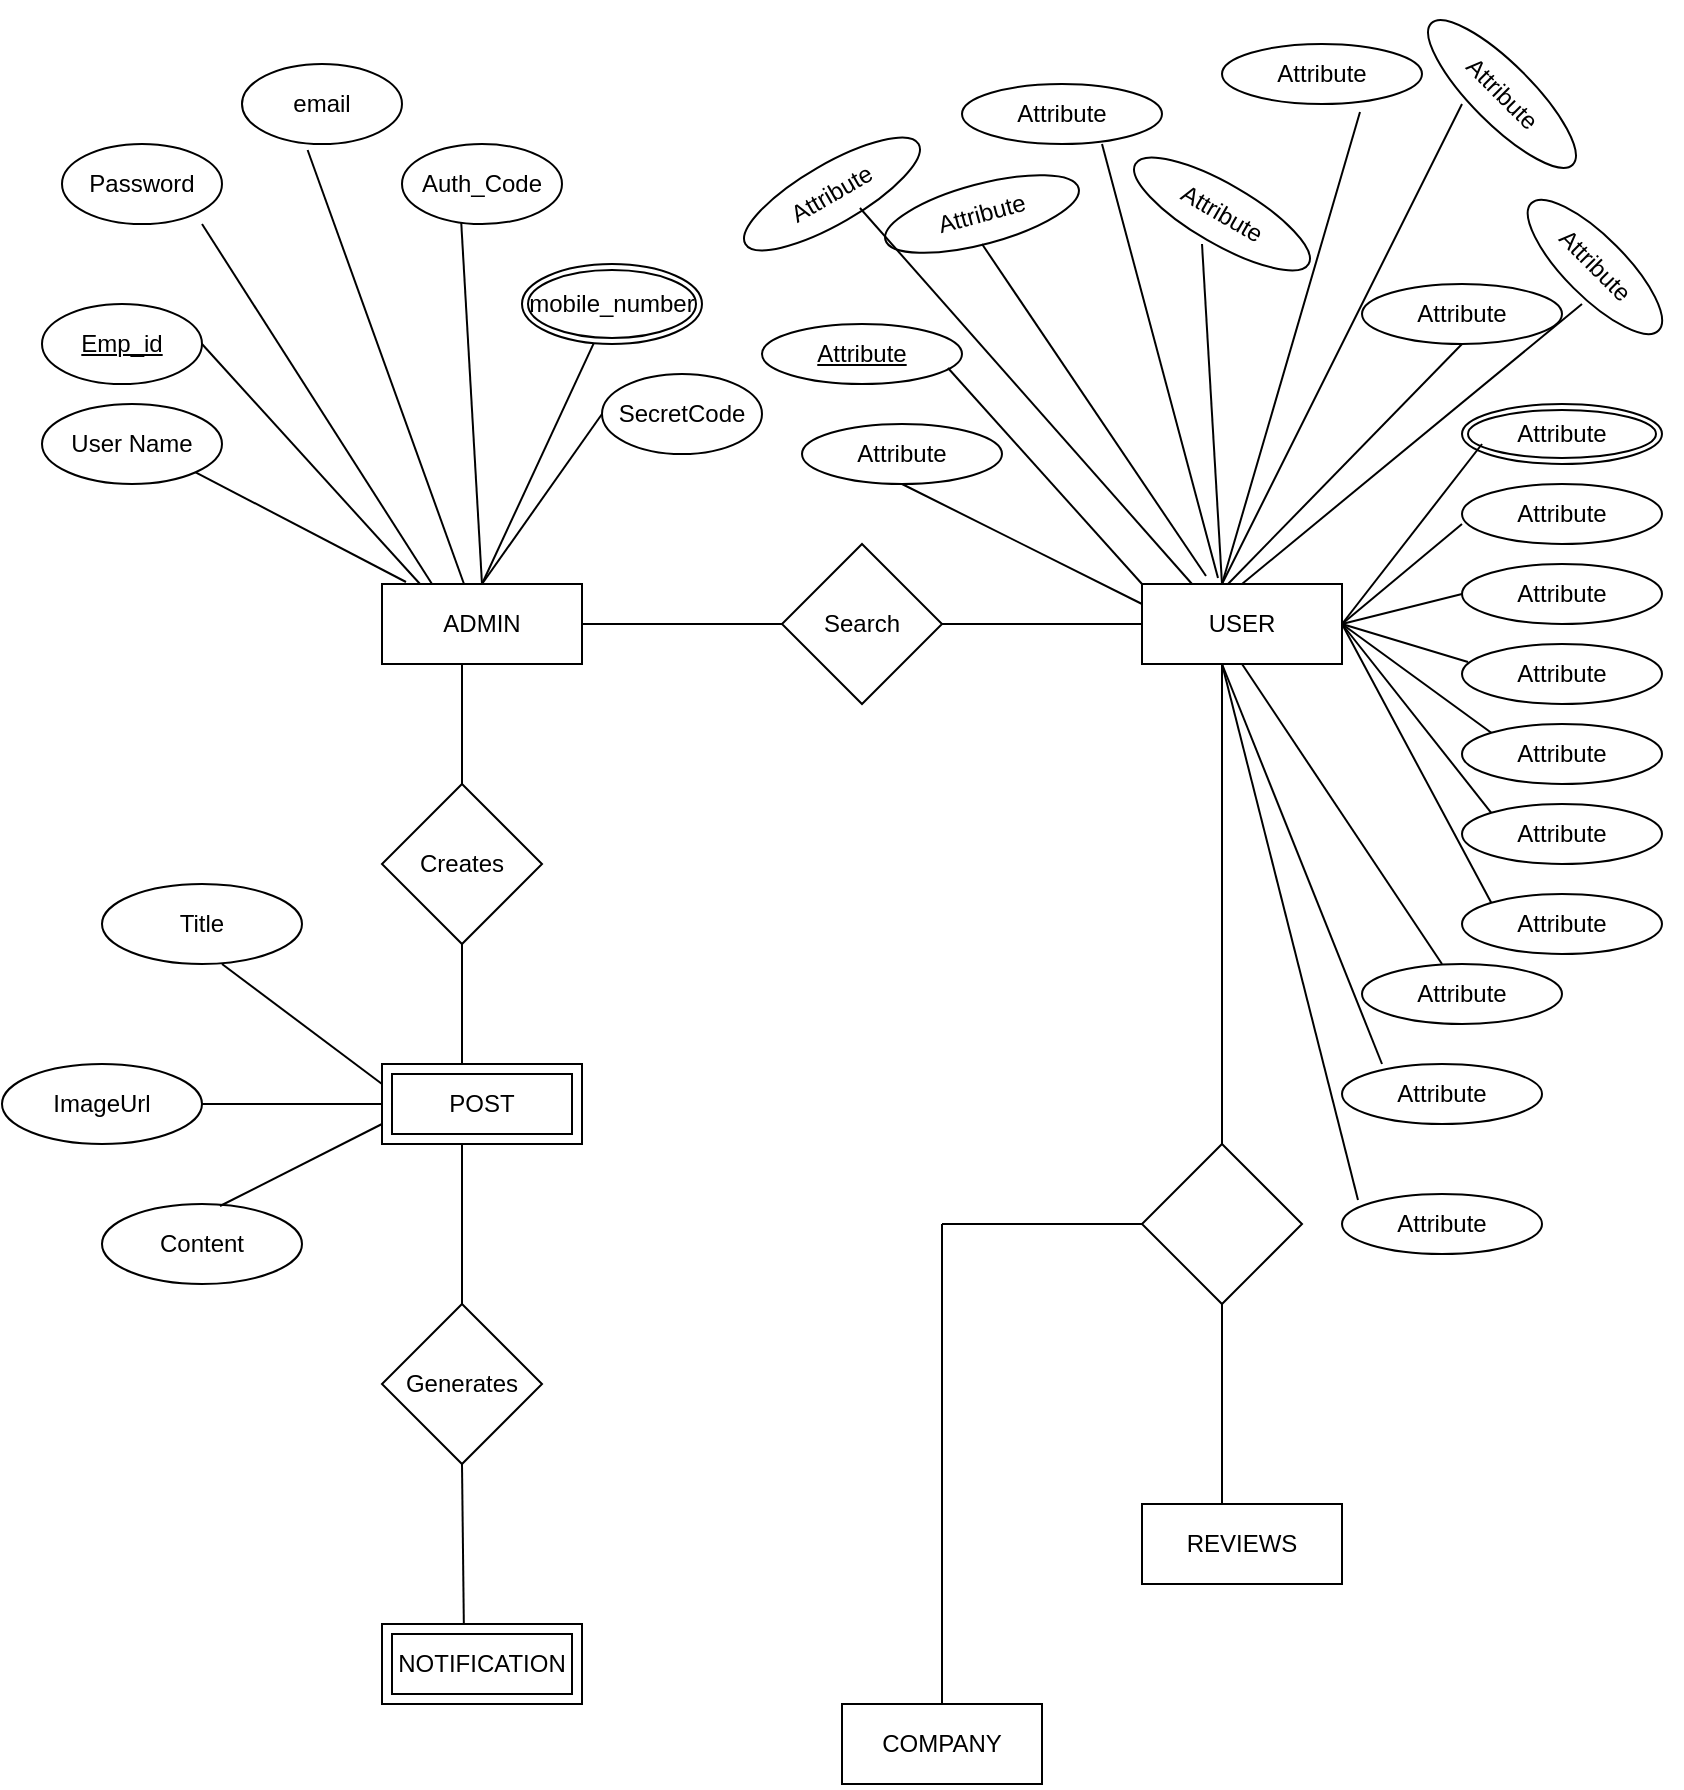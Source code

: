 <mxfile version="24.3.0" type="github">
  <diagram name="Page-1" id="y8K_2TDlx9KxpsvcIdv2">
    <mxGraphModel dx="880" dy="468" grid="1" gridSize="10" guides="1" tooltips="1" connect="1" arrows="1" fold="1" page="1" pageScale="1" pageWidth="850" pageHeight="1100" math="0" shadow="0">
      <root>
        <mxCell id="0" />
        <mxCell id="1" parent="0" />
        <mxCell id="vqSNUfQx1HbZ6akZTjns-1" value="ADMIN" style="whiteSpace=wrap;html=1;align=center;" vertex="1" parent="1">
          <mxGeometry x="200" y="320" width="100" height="40" as="geometry" />
        </mxCell>
        <mxCell id="vqSNUfQx1HbZ6akZTjns-5" value="USER" style="whiteSpace=wrap;html=1;align=center;" vertex="1" parent="1">
          <mxGeometry x="580" y="320" width="100" height="40" as="geometry" />
        </mxCell>
        <mxCell id="vqSNUfQx1HbZ6akZTjns-7" value="Password" style="ellipse;whiteSpace=wrap;html=1;align=center;" vertex="1" parent="1">
          <mxGeometry x="40" y="100" width="80" height="40" as="geometry" />
        </mxCell>
        <mxCell id="vqSNUfQx1HbZ6akZTjns-8" value="Emp_id" style="ellipse;whiteSpace=wrap;html=1;align=center;fontStyle=4;" vertex="1" parent="1">
          <mxGeometry x="30" y="180" width="80" height="40" as="geometry" />
        </mxCell>
        <mxCell id="vqSNUfQx1HbZ6akZTjns-9" value="email" style="ellipse;whiteSpace=wrap;html=1;align=center;" vertex="1" parent="1">
          <mxGeometry x="130" y="60" width="80" height="40" as="geometry" />
        </mxCell>
        <mxCell id="vqSNUfQx1HbZ6akZTjns-10" value="mobile_number" style="ellipse;shape=doubleEllipse;margin=3;whiteSpace=wrap;html=1;align=center;" vertex="1" parent="1">
          <mxGeometry x="270" y="160" width="90" height="40" as="geometry" />
        </mxCell>
        <mxCell id="vqSNUfQx1HbZ6akZTjns-11" value="Auth_Code" style="ellipse;whiteSpace=wrap;html=1;align=center;" vertex="1" parent="1">
          <mxGeometry x="210" y="100" width="80" height="40" as="geometry" />
        </mxCell>
        <mxCell id="vqSNUfQx1HbZ6akZTjns-12" value="User Name" style="ellipse;whiteSpace=wrap;html=1;align=center;" vertex="1" parent="1">
          <mxGeometry x="30" y="230" width="90" height="40" as="geometry" />
        </mxCell>
        <mxCell id="vqSNUfQx1HbZ6akZTjns-13" value="SecretCode" style="ellipse;whiteSpace=wrap;html=1;align=center;" vertex="1" parent="1">
          <mxGeometry x="310" y="215" width="80" height="40" as="geometry" />
        </mxCell>
        <mxCell id="vqSNUfQx1HbZ6akZTjns-15" value="" style="endArrow=none;html=1;rounded=0;exitX=0.25;exitY=0;exitDx=0;exitDy=0;" edge="1" parent="1" source="vqSNUfQx1HbZ6akZTjns-1">
          <mxGeometry width="50" height="50" relative="1" as="geometry">
            <mxPoint x="60" y="190" as="sourcePoint" />
            <mxPoint x="110" y="140" as="targetPoint" />
          </mxGeometry>
        </mxCell>
        <mxCell id="vqSNUfQx1HbZ6akZTjns-16" value="" style="endArrow=none;html=1;rounded=0;entryX=0.41;entryY=1.075;entryDx=0;entryDy=0;entryPerimeter=0;" edge="1" parent="1" target="vqSNUfQx1HbZ6akZTjns-9">
          <mxGeometry width="50" height="50" relative="1" as="geometry">
            <mxPoint x="241" y="320" as="sourcePoint" />
            <mxPoint x="220" y="160" as="targetPoint" />
          </mxGeometry>
        </mxCell>
        <mxCell id="vqSNUfQx1HbZ6akZTjns-17" value="" style="endArrow=none;html=1;rounded=0;exitX=0.19;exitY=0;exitDx=0;exitDy=0;exitPerimeter=0;" edge="1" parent="1" source="vqSNUfQx1HbZ6akZTjns-1">
          <mxGeometry width="50" height="50" relative="1" as="geometry">
            <mxPoint x="60" y="250" as="sourcePoint" />
            <mxPoint x="110" y="200" as="targetPoint" />
          </mxGeometry>
        </mxCell>
        <mxCell id="vqSNUfQx1HbZ6akZTjns-19" value="" style="endArrow=none;html=1;rounded=0;" edge="1" parent="1" target="vqSNUfQx1HbZ6akZTjns-10">
          <mxGeometry width="50" height="50" relative="1" as="geometry">
            <mxPoint x="250" y="320" as="sourcePoint" />
            <mxPoint x="300" y="270" as="targetPoint" />
          </mxGeometry>
        </mxCell>
        <mxCell id="vqSNUfQx1HbZ6akZTjns-20" value="" style="endArrow=none;html=1;rounded=0;entryX=0;entryY=0.5;entryDx=0;entryDy=0;" edge="1" parent="1" target="vqSNUfQx1HbZ6akZTjns-13">
          <mxGeometry width="50" height="50" relative="1" as="geometry">
            <mxPoint x="250" y="320" as="sourcePoint" />
            <mxPoint x="310" y="270" as="targetPoint" />
          </mxGeometry>
        </mxCell>
        <mxCell id="vqSNUfQx1HbZ6akZTjns-21" value="" style="endArrow=none;html=1;rounded=0;exitX=0.12;exitY=-0.025;exitDx=0;exitDy=0;exitPerimeter=0;entryX=1;entryY=1;entryDx=0;entryDy=0;" edge="1" parent="1" source="vqSNUfQx1HbZ6akZTjns-1" target="vqSNUfQx1HbZ6akZTjns-12">
          <mxGeometry width="50" height="50" relative="1" as="geometry">
            <mxPoint x="80" y="340" as="sourcePoint" />
            <mxPoint x="130" y="290" as="targetPoint" />
          </mxGeometry>
        </mxCell>
        <mxCell id="vqSNUfQx1HbZ6akZTjns-22" value="" style="endArrow=none;html=1;rounded=0;exitX=0.37;exitY=0.975;exitDx=0;exitDy=0;exitPerimeter=0;" edge="1" parent="1" source="vqSNUfQx1HbZ6akZTjns-11">
          <mxGeometry width="50" height="50" relative="1" as="geometry">
            <mxPoint x="190" y="370" as="sourcePoint" />
            <mxPoint x="250" y="320" as="targetPoint" />
          </mxGeometry>
        </mxCell>
        <mxCell id="vqSNUfQx1HbZ6akZTjns-23" value="Search" style="rhombus;whiteSpace=wrap;html=1;" vertex="1" parent="1">
          <mxGeometry x="400" y="300" width="80" height="80" as="geometry" />
        </mxCell>
        <mxCell id="vqSNUfQx1HbZ6akZTjns-24" value="" style="endArrow=none;html=1;rounded=0;exitX=1;exitY=0.5;exitDx=0;exitDy=0;" edge="1" parent="1" source="vqSNUfQx1HbZ6akZTjns-1">
          <mxGeometry width="50" height="50" relative="1" as="geometry">
            <mxPoint x="350" y="390" as="sourcePoint" />
            <mxPoint x="400" y="340" as="targetPoint" />
          </mxGeometry>
        </mxCell>
        <mxCell id="vqSNUfQx1HbZ6akZTjns-25" value="" style="endArrow=none;html=1;rounded=0;entryX=0;entryY=0.5;entryDx=0;entryDy=0;" edge="1" parent="1" target="vqSNUfQx1HbZ6akZTjns-5">
          <mxGeometry width="50" height="50" relative="1" as="geometry">
            <mxPoint x="480" y="340" as="sourcePoint" />
            <mxPoint x="530" y="290" as="targetPoint" />
          </mxGeometry>
        </mxCell>
        <mxCell id="vqSNUfQx1HbZ6akZTjns-26" value="Creates" style="rhombus;whiteSpace=wrap;html=1;" vertex="1" parent="1">
          <mxGeometry x="200" y="420" width="80" height="80" as="geometry" />
        </mxCell>
        <mxCell id="vqSNUfQx1HbZ6akZTjns-27" value="" style="endArrow=none;html=1;rounded=0;exitX=0.5;exitY=0;exitDx=0;exitDy=0;" edge="1" parent="1" source="vqSNUfQx1HbZ6akZTjns-26">
          <mxGeometry width="50" height="50" relative="1" as="geometry">
            <mxPoint x="190" y="410" as="sourcePoint" />
            <mxPoint x="240" y="360" as="targetPoint" />
          </mxGeometry>
        </mxCell>
        <mxCell id="vqSNUfQx1HbZ6akZTjns-28" value="" style="endArrow=none;html=1;rounded=0;" edge="1" parent="1">
          <mxGeometry width="50" height="50" relative="1" as="geometry">
            <mxPoint x="240" y="560" as="sourcePoint" />
            <mxPoint x="240" y="500" as="targetPoint" />
          </mxGeometry>
        </mxCell>
        <mxCell id="vqSNUfQx1HbZ6akZTjns-29" value="Generates" style="rhombus;whiteSpace=wrap;html=1;" vertex="1" parent="1">
          <mxGeometry x="200" y="680" width="80" height="80" as="geometry" />
        </mxCell>
        <mxCell id="vqSNUfQx1HbZ6akZTjns-30" value="" style="endArrow=none;html=1;rounded=0;exitX=0.5;exitY=0;exitDx=0;exitDy=0;" edge="1" parent="1" source="vqSNUfQx1HbZ6akZTjns-29">
          <mxGeometry width="50" height="50" relative="1" as="geometry">
            <mxPoint x="190" y="650" as="sourcePoint" />
            <mxPoint x="240" y="600" as="targetPoint" />
          </mxGeometry>
        </mxCell>
        <mxCell id="vqSNUfQx1HbZ6akZTjns-31" value="" style="endArrow=none;html=1;rounded=0;exitX=0.41;exitY=-0.075;exitDx=0;exitDy=0;exitPerimeter=0;" edge="1" parent="1">
          <mxGeometry width="50" height="50" relative="1" as="geometry">
            <mxPoint x="241" y="847" as="sourcePoint" />
            <mxPoint x="240" y="760" as="targetPoint" />
          </mxGeometry>
        </mxCell>
        <mxCell id="vqSNUfQx1HbZ6akZTjns-32" value="POST" style="shape=ext;margin=3;double=1;whiteSpace=wrap;html=1;align=center;" vertex="1" parent="1">
          <mxGeometry x="200" y="560" width="100" height="40" as="geometry" />
        </mxCell>
        <mxCell id="vqSNUfQx1HbZ6akZTjns-33" value="NOTIFICATION" style="shape=ext;margin=3;double=1;whiteSpace=wrap;html=1;align=center;" vertex="1" parent="1">
          <mxGeometry x="200" y="840" width="100" height="40" as="geometry" />
        </mxCell>
        <mxCell id="vqSNUfQx1HbZ6akZTjns-34" value="Title" style="ellipse;whiteSpace=wrap;html=1;align=center;" vertex="1" parent="1">
          <mxGeometry x="60" y="470" width="100" height="40" as="geometry" />
        </mxCell>
        <mxCell id="vqSNUfQx1HbZ6akZTjns-35" value="ImageUrl" style="ellipse;whiteSpace=wrap;html=1;align=center;" vertex="1" parent="1">
          <mxGeometry x="10" y="560" width="100" height="40" as="geometry" />
        </mxCell>
        <mxCell id="vqSNUfQx1HbZ6akZTjns-36" value="Content" style="ellipse;whiteSpace=wrap;html=1;align=center;" vertex="1" parent="1">
          <mxGeometry x="60" y="630" width="100" height="40" as="geometry" />
        </mxCell>
        <mxCell id="vqSNUfQx1HbZ6akZTjns-37" value="" style="endArrow=none;html=1;rounded=0;exitX=0;exitY=0.25;exitDx=0;exitDy=0;" edge="1" parent="1" source="vqSNUfQx1HbZ6akZTjns-32">
          <mxGeometry width="50" height="50" relative="1" as="geometry">
            <mxPoint x="70" y="560" as="sourcePoint" />
            <mxPoint x="120" y="510" as="targetPoint" />
          </mxGeometry>
        </mxCell>
        <mxCell id="vqSNUfQx1HbZ6akZTjns-38" value="" style="endArrow=none;html=1;rounded=0;exitX=1;exitY=0.5;exitDx=0;exitDy=0;" edge="1" parent="1" source="vqSNUfQx1HbZ6akZTjns-35">
          <mxGeometry width="50" height="50" relative="1" as="geometry">
            <mxPoint x="100" y="590" as="sourcePoint" />
            <mxPoint x="200" y="580" as="targetPoint" />
          </mxGeometry>
        </mxCell>
        <mxCell id="vqSNUfQx1HbZ6akZTjns-40" value="" style="endArrow=none;html=1;rounded=0;exitX=0.59;exitY=0.025;exitDx=0;exitDy=0;exitPerimeter=0;" edge="1" parent="1" source="vqSNUfQx1HbZ6akZTjns-36">
          <mxGeometry width="50" height="50" relative="1" as="geometry">
            <mxPoint x="150" y="640" as="sourcePoint" />
            <mxPoint x="200" y="590" as="targetPoint" />
          </mxGeometry>
        </mxCell>
        <mxCell id="vqSNUfQx1HbZ6akZTjns-41" value="Attribute" style="ellipse;whiteSpace=wrap;html=1;align=center;" vertex="1" parent="1">
          <mxGeometry x="410" y="240" width="100" height="30" as="geometry" />
        </mxCell>
        <mxCell id="vqSNUfQx1HbZ6akZTjns-42" value="Attribute" style="ellipse;whiteSpace=wrap;html=1;align=center;fontStyle=4;" vertex="1" parent="1">
          <mxGeometry x="390" y="190" width="100" height="30" as="geometry" />
        </mxCell>
        <mxCell id="vqSNUfQx1HbZ6akZTjns-43" value="Attribute" style="ellipse;whiteSpace=wrap;html=1;align=center;rotation=-15;" vertex="1" parent="1">
          <mxGeometry x="450" y="120" width="100" height="30" as="geometry" />
        </mxCell>
        <mxCell id="vqSNUfQx1HbZ6akZTjns-44" value="Attribute" style="ellipse;whiteSpace=wrap;html=1;align=center;" vertex="1" parent="1">
          <mxGeometry x="620" y="50" width="100" height="30" as="geometry" />
        </mxCell>
        <mxCell id="vqSNUfQx1HbZ6akZTjns-46" value="Attribute" style="ellipse;whiteSpace=wrap;html=1;align=center;" vertex="1" parent="1">
          <mxGeometry x="690" y="170" width="100" height="30" as="geometry" />
        </mxCell>
        <mxCell id="vqSNUfQx1HbZ6akZTjns-47" value="Attribute" style="ellipse;shape=doubleEllipse;margin=3;whiteSpace=wrap;html=1;align=center;" vertex="1" parent="1">
          <mxGeometry x="740" y="230" width="100" height="30" as="geometry" />
        </mxCell>
        <mxCell id="vqSNUfQx1HbZ6akZTjns-48" value="Attribute" style="ellipse;whiteSpace=wrap;html=1;align=center;" vertex="1" parent="1">
          <mxGeometry x="740" y="270" width="100" height="30" as="geometry" />
        </mxCell>
        <mxCell id="vqSNUfQx1HbZ6akZTjns-49" value="Attribute" style="ellipse;whiteSpace=wrap;html=1;align=center;" vertex="1" parent="1">
          <mxGeometry x="740" y="310" width="100" height="30" as="geometry" />
        </mxCell>
        <mxCell id="vqSNUfQx1HbZ6akZTjns-50" value="Attribute" style="ellipse;whiteSpace=wrap;html=1;align=center;" vertex="1" parent="1">
          <mxGeometry x="740" y="350" width="100" height="30" as="geometry" />
        </mxCell>
        <mxCell id="vqSNUfQx1HbZ6akZTjns-51" value="Attribute" style="ellipse;whiteSpace=wrap;html=1;align=center;" vertex="1" parent="1">
          <mxGeometry x="690" y="510" width="100" height="30" as="geometry" />
        </mxCell>
        <mxCell id="vqSNUfQx1HbZ6akZTjns-52" value="Attribute" style="ellipse;whiteSpace=wrap;html=1;align=center;" vertex="1" parent="1">
          <mxGeometry x="740" y="475" width="100" height="30" as="geometry" />
        </mxCell>
        <mxCell id="vqSNUfQx1HbZ6akZTjns-53" value="Attribute" style="ellipse;whiteSpace=wrap;html=1;align=center;rotation=-30;" vertex="1" parent="1">
          <mxGeometry x="375" y="110" width="100" height="30" as="geometry" />
        </mxCell>
        <mxCell id="vqSNUfQx1HbZ6akZTjns-54" value="Attribute" style="ellipse;whiteSpace=wrap;html=1;align=center;" vertex="1" parent="1">
          <mxGeometry x="490" y="70" width="100" height="30" as="geometry" />
        </mxCell>
        <mxCell id="vqSNUfQx1HbZ6akZTjns-55" value="Attribute" style="ellipse;whiteSpace=wrap;html=1;align=center;" vertex="1" parent="1">
          <mxGeometry x="740" y="390" width="100" height="30" as="geometry" />
        </mxCell>
        <mxCell id="vqSNUfQx1HbZ6akZTjns-56" value="Attribute" style="ellipse;whiteSpace=wrap;html=1;align=center;" vertex="1" parent="1">
          <mxGeometry x="680" y="560" width="100" height="30" as="geometry" />
        </mxCell>
        <mxCell id="vqSNUfQx1HbZ6akZTjns-57" value="Attribute" style="ellipse;whiteSpace=wrap;html=1;align=center;" vertex="1" parent="1">
          <mxGeometry x="680" y="625" width="100" height="30" as="geometry" />
        </mxCell>
        <mxCell id="vqSNUfQx1HbZ6akZTjns-58" value="Attribute" style="ellipse;whiteSpace=wrap;html=1;align=center;" vertex="1" parent="1">
          <mxGeometry x="740" y="430" width="100" height="30" as="geometry" />
        </mxCell>
        <mxCell id="vqSNUfQx1HbZ6akZTjns-59" value="Attribute" style="ellipse;whiteSpace=wrap;html=1;align=center;rotation=30;" vertex="1" parent="1">
          <mxGeometry x="570" y="120" width="100" height="30" as="geometry" />
        </mxCell>
        <mxCell id="vqSNUfQx1HbZ6akZTjns-60" value="Attribute" style="ellipse;whiteSpace=wrap;html=1;align=center;rotation=45;" vertex="1" parent="1">
          <mxGeometry x="761.46" y="146.46" width="90" height="30" as="geometry" />
        </mxCell>
        <mxCell id="vqSNUfQx1HbZ6akZTjns-61" value="" style="endArrow=none;html=1;rounded=0;exitX=0;exitY=0.25;exitDx=0;exitDy=0;" edge="1" parent="1" source="vqSNUfQx1HbZ6akZTjns-5">
          <mxGeometry width="50" height="50" relative="1" as="geometry">
            <mxPoint x="410" y="320" as="sourcePoint" />
            <mxPoint x="460" y="270" as="targetPoint" />
          </mxGeometry>
        </mxCell>
        <mxCell id="vqSNUfQx1HbZ6akZTjns-62" value="" style="endArrow=none;html=1;rounded=0;exitX=0;exitY=0;exitDx=0;exitDy=0;entryX=0.93;entryY=0.733;entryDx=0;entryDy=0;entryPerimeter=0;" edge="1" parent="1" source="vqSNUfQx1HbZ6akZTjns-5" target="vqSNUfQx1HbZ6akZTjns-42">
          <mxGeometry width="50" height="50" relative="1" as="geometry">
            <mxPoint x="440" y="280" as="sourcePoint" />
            <mxPoint x="480" y="210" as="targetPoint" />
          </mxGeometry>
        </mxCell>
        <mxCell id="vqSNUfQx1HbZ6akZTjns-63" value="" style="endArrow=none;html=1;rounded=0;exitX=0.25;exitY=0;exitDx=0;exitDy=0;entryX=0.586;entryY=0.935;entryDx=0;entryDy=0;entryPerimeter=0;" edge="1" parent="1" source="vqSNUfQx1HbZ6akZTjns-5" target="vqSNUfQx1HbZ6akZTjns-53">
          <mxGeometry width="50" height="50" relative="1" as="geometry">
            <mxPoint x="470" y="240" as="sourcePoint" />
            <mxPoint x="430" y="140" as="targetPoint" />
          </mxGeometry>
        </mxCell>
        <mxCell id="vqSNUfQx1HbZ6akZTjns-64" value="" style="endArrow=none;html=1;rounded=0;exitX=0.32;exitY=-0.1;exitDx=0;exitDy=0;exitPerimeter=0;" edge="1" parent="1" source="vqSNUfQx1HbZ6akZTjns-5">
          <mxGeometry width="50" height="50" relative="1" as="geometry">
            <mxPoint x="450" y="200" as="sourcePoint" />
            <mxPoint x="500" y="150" as="targetPoint" />
          </mxGeometry>
        </mxCell>
        <mxCell id="vqSNUfQx1HbZ6akZTjns-65" value="" style="endArrow=none;html=1;rounded=0;exitX=0.38;exitY=-0.075;exitDx=0;exitDy=0;exitPerimeter=0;" edge="1" parent="1" source="vqSNUfQx1HbZ6akZTjns-5">
          <mxGeometry width="50" height="50" relative="1" as="geometry">
            <mxPoint x="510" y="150" as="sourcePoint" />
            <mxPoint x="560" y="100" as="targetPoint" />
          </mxGeometry>
        </mxCell>
        <mxCell id="vqSNUfQx1HbZ6akZTjns-66" value="" style="endArrow=none;html=1;rounded=0;" edge="1" parent="1">
          <mxGeometry width="50" height="50" relative="1" as="geometry">
            <mxPoint x="620" y="320" as="sourcePoint" />
            <mxPoint x="610" y="150" as="targetPoint" />
          </mxGeometry>
        </mxCell>
        <mxCell id="vqSNUfQx1HbZ6akZTjns-67" value="" style="endArrow=none;html=1;rounded=0;entryX=0.69;entryY=1.133;entryDx=0;entryDy=0;entryPerimeter=0;" edge="1" parent="1" target="vqSNUfQx1HbZ6akZTjns-44">
          <mxGeometry width="50" height="50" relative="1" as="geometry">
            <mxPoint x="620" y="320" as="sourcePoint" />
            <mxPoint x="650" y="260" as="targetPoint" />
          </mxGeometry>
        </mxCell>
        <mxCell id="vqSNUfQx1HbZ6akZTjns-68" value="" style="endArrow=none;html=1;rounded=0;" edge="1" parent="1">
          <mxGeometry width="50" height="50" relative="1" as="geometry">
            <mxPoint x="680" y="340" as="sourcePoint" />
            <mxPoint x="750" y="250" as="targetPoint" />
          </mxGeometry>
        </mxCell>
        <mxCell id="vqSNUfQx1HbZ6akZTjns-70" value="" style="endArrow=none;html=1;rounded=0;exitX=0.43;exitY=0;exitDx=0;exitDy=0;exitPerimeter=0;" edge="1" parent="1" source="vqSNUfQx1HbZ6akZTjns-5">
          <mxGeometry width="50" height="50" relative="1" as="geometry">
            <mxPoint x="690" y="250" as="sourcePoint" />
            <mxPoint x="740" y="200" as="targetPoint" />
          </mxGeometry>
        </mxCell>
        <mxCell id="vqSNUfQx1HbZ6akZTjns-71" value="" style="endArrow=none;html=1;rounded=0;" edge="1" parent="1">
          <mxGeometry width="50" height="50" relative="1" as="geometry">
            <mxPoint x="680" y="340" as="sourcePoint" />
            <mxPoint x="740" y="290" as="targetPoint" />
          </mxGeometry>
        </mxCell>
        <mxCell id="vqSNUfQx1HbZ6akZTjns-72" value="" style="endArrow=none;html=1;rounded=0;entryX=0.03;entryY=0.3;entryDx=0;entryDy=0;entryPerimeter=0;exitX=1;exitY=0.5;exitDx=0;exitDy=0;" edge="1" parent="1" source="vqSNUfQx1HbZ6akZTjns-5" target="vqSNUfQx1HbZ6akZTjns-50">
          <mxGeometry width="50" height="50" relative="1" as="geometry">
            <mxPoint x="680" y="410" as="sourcePoint" />
            <mxPoint x="730" y="360" as="targetPoint" />
          </mxGeometry>
        </mxCell>
        <mxCell id="vqSNUfQx1HbZ6akZTjns-73" value="" style="endArrow=none;html=1;rounded=0;entryX=0;entryY=0.5;entryDx=0;entryDy=0;exitX=1;exitY=0.5;exitDx=0;exitDy=0;" edge="1" parent="1" source="vqSNUfQx1HbZ6akZTjns-5" target="vqSNUfQx1HbZ6akZTjns-49">
          <mxGeometry width="50" height="50" relative="1" as="geometry">
            <mxPoint x="690" y="340" as="sourcePoint" />
            <mxPoint x="690" y="360" as="targetPoint" />
          </mxGeometry>
        </mxCell>
        <mxCell id="vqSNUfQx1HbZ6akZTjns-74" value="" style="endArrow=none;html=1;rounded=0;exitX=0;exitY=0;exitDx=0;exitDy=0;" edge="1" parent="1" source="vqSNUfQx1HbZ6akZTjns-55">
          <mxGeometry width="50" height="50" relative="1" as="geometry">
            <mxPoint x="630" y="390" as="sourcePoint" />
            <mxPoint x="680" y="340" as="targetPoint" />
          </mxGeometry>
        </mxCell>
        <mxCell id="vqSNUfQx1HbZ6akZTjns-75" value="" style="endArrow=none;html=1;rounded=0;exitX=0;exitY=0;exitDx=0;exitDy=0;" edge="1" parent="1" source="vqSNUfQx1HbZ6akZTjns-58">
          <mxGeometry width="50" height="50" relative="1" as="geometry">
            <mxPoint x="640" y="390" as="sourcePoint" />
            <mxPoint x="680" y="340" as="targetPoint" />
          </mxGeometry>
        </mxCell>
        <mxCell id="vqSNUfQx1HbZ6akZTjns-76" value="" style="endArrow=none;html=1;rounded=0;exitX=0;exitY=0;exitDx=0;exitDy=0;" edge="1" parent="1" source="vqSNUfQx1HbZ6akZTjns-52">
          <mxGeometry width="50" height="50" relative="1" as="geometry">
            <mxPoint x="630" y="450" as="sourcePoint" />
            <mxPoint x="680" y="340" as="targetPoint" />
          </mxGeometry>
        </mxCell>
        <mxCell id="vqSNUfQx1HbZ6akZTjns-77" value="" style="endArrow=none;html=1;rounded=0;entryX=0.5;entryY=1;entryDx=0;entryDy=0;" edge="1" parent="1" target="vqSNUfQx1HbZ6akZTjns-5">
          <mxGeometry width="50" height="50" relative="1" as="geometry">
            <mxPoint x="730" y="510" as="sourcePoint" />
            <mxPoint x="640" y="360" as="targetPoint" />
          </mxGeometry>
        </mxCell>
        <mxCell id="vqSNUfQx1HbZ6akZTjns-78" value="" style="endArrow=none;html=1;rounded=0;" edge="1" parent="1">
          <mxGeometry width="50" height="50" relative="1" as="geometry">
            <mxPoint x="620" y="600" as="sourcePoint" />
            <mxPoint x="620" y="360" as="targetPoint" />
          </mxGeometry>
        </mxCell>
        <mxCell id="vqSNUfQx1HbZ6akZTjns-79" value="" style="rhombus;whiteSpace=wrap;html=1;" vertex="1" parent="1">
          <mxGeometry x="580" y="600" width="80" height="80" as="geometry" />
        </mxCell>
        <mxCell id="vqSNUfQx1HbZ6akZTjns-80" value="" style="endArrow=none;html=1;rounded=0;entryX=0.4;entryY=1;entryDx=0;entryDy=0;entryPerimeter=0;" edge="1" parent="1" target="vqSNUfQx1HbZ6akZTjns-5">
          <mxGeometry width="50" height="50" relative="1" as="geometry">
            <mxPoint x="700" y="560" as="sourcePoint" />
            <mxPoint x="640" y="360" as="targetPoint" />
          </mxGeometry>
        </mxCell>
        <mxCell id="vqSNUfQx1HbZ6akZTjns-81" value="" style="endArrow=none;html=1;rounded=0;exitX=0.08;exitY=0.1;exitDx=0;exitDy=0;exitPerimeter=0;" edge="1" parent="1" source="vqSNUfQx1HbZ6akZTjns-57">
          <mxGeometry width="50" height="50" relative="1" as="geometry">
            <mxPoint x="570" y="410" as="sourcePoint" />
            <mxPoint x="620" y="360" as="targetPoint" />
          </mxGeometry>
        </mxCell>
        <mxCell id="vqSNUfQx1HbZ6akZTjns-82" value="" style="endArrow=none;html=1;rounded=0;" edge="1" parent="1">
          <mxGeometry width="50" height="50" relative="1" as="geometry">
            <mxPoint x="620" y="320" as="sourcePoint" />
            <mxPoint x="740" y="80" as="targetPoint" />
          </mxGeometry>
        </mxCell>
        <mxCell id="vqSNUfQx1HbZ6akZTjns-83" value="Attribute" style="ellipse;whiteSpace=wrap;html=1;align=center;rotation=45;" vertex="1" parent="1">
          <mxGeometry x="710" y="60" width="100" height="30" as="geometry" />
        </mxCell>
        <mxCell id="vqSNUfQx1HbZ6akZTjns-84" value="" style="endArrow=none;html=1;rounded=0;exitX=0.5;exitY=0;exitDx=0;exitDy=0;" edge="1" parent="1" source="vqSNUfQx1HbZ6akZTjns-5">
          <mxGeometry width="50" height="50" relative="1" as="geometry">
            <mxPoint x="750" y="230" as="sourcePoint" />
            <mxPoint x="800" y="180" as="targetPoint" />
          </mxGeometry>
        </mxCell>
        <mxCell id="vqSNUfQx1HbZ6akZTjns-86" value="" style="endArrow=none;html=1;rounded=0;" edge="1" parent="1">
          <mxGeometry width="50" height="50" relative="1" as="geometry">
            <mxPoint x="620" y="780" as="sourcePoint" />
            <mxPoint x="620" y="680" as="targetPoint" />
          </mxGeometry>
        </mxCell>
        <mxCell id="vqSNUfQx1HbZ6akZTjns-88" value="REVIEWS" style="whiteSpace=wrap;html=1;align=center;" vertex="1" parent="1">
          <mxGeometry x="580" y="780" width="100" height="40" as="geometry" />
        </mxCell>
        <mxCell id="vqSNUfQx1HbZ6akZTjns-89" value="&lt;div&gt;&lt;br&gt;&lt;/div&gt;COMPANY&lt;div&gt;&lt;br&gt;&lt;/div&gt;" style="whiteSpace=wrap;html=1;align=center;" vertex="1" parent="1">
          <mxGeometry x="430" y="880" width="100" height="40" as="geometry" />
        </mxCell>
        <mxCell id="vqSNUfQx1HbZ6akZTjns-90" value="" style="endArrow=none;html=1;rounded=0;" edge="1" parent="1">
          <mxGeometry width="50" height="50" relative="1" as="geometry">
            <mxPoint x="480" y="640" as="sourcePoint" />
            <mxPoint x="480" y="880" as="targetPoint" />
          </mxGeometry>
        </mxCell>
        <mxCell id="vqSNUfQx1HbZ6akZTjns-91" value="" style="endArrow=none;html=1;rounded=0;" edge="1" parent="1">
          <mxGeometry width="50" height="50" relative="1" as="geometry">
            <mxPoint x="480" y="640" as="sourcePoint" />
            <mxPoint x="580" y="640" as="targetPoint" />
          </mxGeometry>
        </mxCell>
      </root>
    </mxGraphModel>
  </diagram>
</mxfile>
